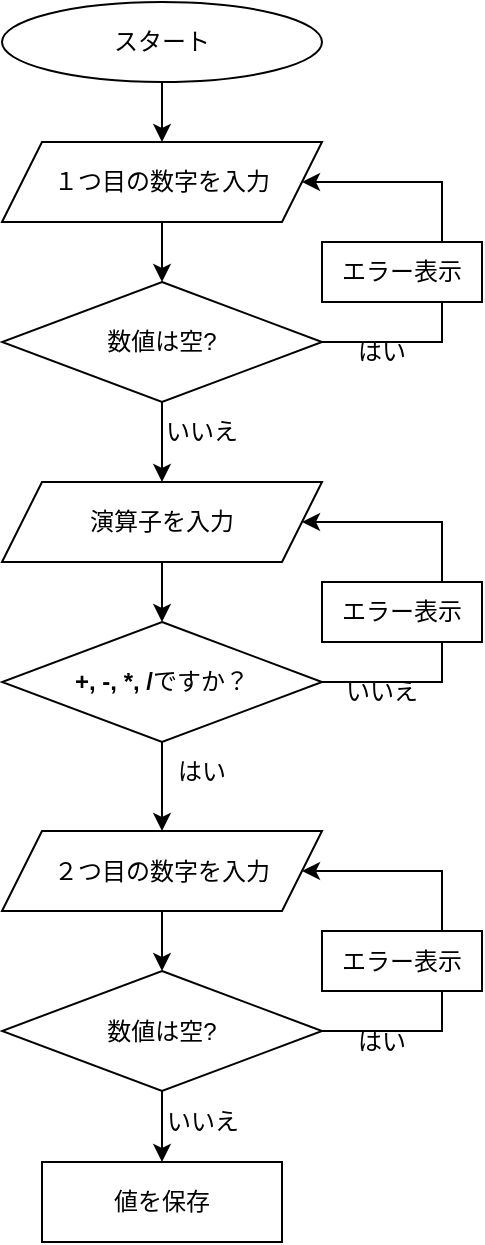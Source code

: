 <mxfile version="21.3.2" type="github">
  <diagram name="ページ1" id="Jkjfjls2foHL1uE58mPh">
    <mxGraphModel dx="989" dy="527" grid="1" gridSize="10" guides="1" tooltips="1" connect="1" arrows="1" fold="1" page="1" pageScale="1" pageWidth="827" pageHeight="1169" math="0" shadow="0">
      <root>
        <mxCell id="0" />
        <mxCell id="1" parent="0" />
        <mxCell id="jI_l2fJN64vHC3mYHo8V-3" style="edgeStyle=orthogonalEdgeStyle;rounded=0;orthogonalLoop=1;jettySize=auto;html=1;entryX=0.5;entryY=0;entryDx=0;entryDy=0;" edge="1" parent="1" source="jI_l2fJN64vHC3mYHo8V-1" target="jI_l2fJN64vHC3mYHo8V-2">
          <mxGeometry relative="1" as="geometry" />
        </mxCell>
        <mxCell id="jI_l2fJN64vHC3mYHo8V-1" value="スタート" style="ellipse;whiteSpace=wrap;html=1;" vertex="1" parent="1">
          <mxGeometry x="40" y="40" width="160" height="40" as="geometry" />
        </mxCell>
        <mxCell id="jI_l2fJN64vHC3mYHo8V-12" style="edgeStyle=orthogonalEdgeStyle;rounded=0;orthogonalLoop=1;jettySize=auto;html=1;entryX=0.5;entryY=0;entryDx=0;entryDy=0;" edge="1" parent="1" source="jI_l2fJN64vHC3mYHo8V-2" target="jI_l2fJN64vHC3mYHo8V-4">
          <mxGeometry relative="1" as="geometry" />
        </mxCell>
        <mxCell id="jI_l2fJN64vHC3mYHo8V-2" value="１つ目の数字を入力" style="shape=parallelogram;perimeter=parallelogramPerimeter;whiteSpace=wrap;html=1;fixedSize=1;" vertex="1" parent="1">
          <mxGeometry x="40" y="110" width="160" height="40" as="geometry" />
        </mxCell>
        <mxCell id="jI_l2fJN64vHC3mYHo8V-6" style="edgeStyle=orthogonalEdgeStyle;rounded=0;orthogonalLoop=1;jettySize=auto;html=1;entryX=1;entryY=0.5;entryDx=0;entryDy=0;" edge="1" parent="1" source="jI_l2fJN64vHC3mYHo8V-4" target="jI_l2fJN64vHC3mYHo8V-2">
          <mxGeometry relative="1" as="geometry">
            <Array as="points">
              <mxPoint x="260" y="210" />
              <mxPoint x="260" y="130" />
            </Array>
          </mxGeometry>
        </mxCell>
        <mxCell id="jI_l2fJN64vHC3mYHo8V-19" style="edgeStyle=orthogonalEdgeStyle;rounded=0;orthogonalLoop=1;jettySize=auto;html=1;entryX=0.5;entryY=0;entryDx=0;entryDy=0;" edge="1" parent="1" source="jI_l2fJN64vHC3mYHo8V-4" target="jI_l2fJN64vHC3mYHo8V-14">
          <mxGeometry relative="1" as="geometry" />
        </mxCell>
        <mxCell id="jI_l2fJN64vHC3mYHo8V-4" value="数値は空?" style="rhombus;whiteSpace=wrap;html=1;" vertex="1" parent="1">
          <mxGeometry x="40" y="180" width="160" height="60" as="geometry" />
        </mxCell>
        <mxCell id="jI_l2fJN64vHC3mYHo8V-7" value="はい" style="text;html=1;strokeColor=none;fillColor=none;align=center;verticalAlign=middle;whiteSpace=wrap;rounded=0;" vertex="1" parent="1">
          <mxGeometry x="200" y="200" width="60" height="30" as="geometry" />
        </mxCell>
        <mxCell id="jI_l2fJN64vHC3mYHo8V-9" value="エラー表示" style="rounded=0;whiteSpace=wrap;html=1;" vertex="1" parent="1">
          <mxGeometry x="200" y="160" width="80" height="30" as="geometry" />
        </mxCell>
        <mxCell id="jI_l2fJN64vHC3mYHo8V-13" style="edgeStyle=orthogonalEdgeStyle;rounded=0;orthogonalLoop=1;jettySize=auto;html=1;entryX=0.5;entryY=0;entryDx=0;entryDy=0;" edge="1" parent="1" source="jI_l2fJN64vHC3mYHo8V-14" target="jI_l2fJN64vHC3mYHo8V-16">
          <mxGeometry relative="1" as="geometry" />
        </mxCell>
        <mxCell id="jI_l2fJN64vHC3mYHo8V-14" value="演算子を入力" style="shape=parallelogram;perimeter=parallelogramPerimeter;whiteSpace=wrap;html=1;fixedSize=1;" vertex="1" parent="1">
          <mxGeometry x="40" y="280" width="160" height="40" as="geometry" />
        </mxCell>
        <mxCell id="jI_l2fJN64vHC3mYHo8V-15" style="edgeStyle=orthogonalEdgeStyle;rounded=0;orthogonalLoop=1;jettySize=auto;html=1;entryX=1;entryY=0.5;entryDx=0;entryDy=0;" edge="1" parent="1" source="jI_l2fJN64vHC3mYHo8V-16" target="jI_l2fJN64vHC3mYHo8V-14">
          <mxGeometry relative="1" as="geometry">
            <Array as="points">
              <mxPoint x="260" y="380" />
              <mxPoint x="260" y="300" />
            </Array>
          </mxGeometry>
        </mxCell>
        <mxCell id="jI_l2fJN64vHC3mYHo8V-28" style="edgeStyle=orthogonalEdgeStyle;rounded=0;orthogonalLoop=1;jettySize=auto;html=1;entryX=0.5;entryY=0;entryDx=0;entryDy=0;" edge="1" parent="1" source="jI_l2fJN64vHC3mYHo8V-16" target="jI_l2fJN64vHC3mYHo8V-23">
          <mxGeometry relative="1" as="geometry" />
        </mxCell>
        <mxCell id="jI_l2fJN64vHC3mYHo8V-16" value="&lt;b&gt;+, -, *, /&lt;/b&gt;ですか？" style="rhombus;whiteSpace=wrap;html=1;" vertex="1" parent="1">
          <mxGeometry x="40" y="350" width="160" height="60" as="geometry" />
        </mxCell>
        <mxCell id="jI_l2fJN64vHC3mYHo8V-17" value="はい" style="text;html=1;strokeColor=none;fillColor=none;align=center;verticalAlign=middle;whiteSpace=wrap;rounded=0;" vertex="1" parent="1">
          <mxGeometry x="110" y="410" width="60" height="30" as="geometry" />
        </mxCell>
        <mxCell id="jI_l2fJN64vHC3mYHo8V-18" value="エラー表示" style="rounded=0;whiteSpace=wrap;html=1;" vertex="1" parent="1">
          <mxGeometry x="200" y="330" width="80" height="30" as="geometry" />
        </mxCell>
        <mxCell id="jI_l2fJN64vHC3mYHo8V-20" value="いいえ" style="text;html=1;strokeColor=none;fillColor=none;align=center;verticalAlign=middle;whiteSpace=wrap;rounded=0;" vertex="1" parent="1">
          <mxGeometry x="110" y="240" width="60" height="30" as="geometry" />
        </mxCell>
        <mxCell id="jI_l2fJN64vHC3mYHo8V-21" value="いいえ" style="text;html=1;strokeColor=none;fillColor=none;align=center;verticalAlign=middle;whiteSpace=wrap;rounded=0;" vertex="1" parent="1">
          <mxGeometry x="200" y="370" width="60" height="30" as="geometry" />
        </mxCell>
        <mxCell id="jI_l2fJN64vHC3mYHo8V-22" style="edgeStyle=orthogonalEdgeStyle;rounded=0;orthogonalLoop=1;jettySize=auto;html=1;entryX=0.5;entryY=0;entryDx=0;entryDy=0;" edge="1" parent="1" source="jI_l2fJN64vHC3mYHo8V-23" target="jI_l2fJN64vHC3mYHo8V-25">
          <mxGeometry relative="1" as="geometry" />
        </mxCell>
        <mxCell id="jI_l2fJN64vHC3mYHo8V-23" value="２つ目の数字を入力" style="shape=parallelogram;perimeter=parallelogramPerimeter;whiteSpace=wrap;html=1;fixedSize=1;" vertex="1" parent="1">
          <mxGeometry x="40" y="454.5" width="160" height="40" as="geometry" />
        </mxCell>
        <mxCell id="jI_l2fJN64vHC3mYHo8V-24" style="edgeStyle=orthogonalEdgeStyle;rounded=0;orthogonalLoop=1;jettySize=auto;html=1;entryX=1;entryY=0.5;entryDx=0;entryDy=0;" edge="1" parent="1" source="jI_l2fJN64vHC3mYHo8V-25" target="jI_l2fJN64vHC3mYHo8V-23">
          <mxGeometry relative="1" as="geometry">
            <Array as="points">
              <mxPoint x="260" y="554.5" />
              <mxPoint x="260" y="474.5" />
            </Array>
          </mxGeometry>
        </mxCell>
        <mxCell id="jI_l2fJN64vHC3mYHo8V-30" style="edgeStyle=orthogonalEdgeStyle;rounded=0;orthogonalLoop=1;jettySize=auto;html=1;entryX=0.5;entryY=0;entryDx=0;entryDy=0;" edge="1" parent="1" source="jI_l2fJN64vHC3mYHo8V-25" target="jI_l2fJN64vHC3mYHo8V-29">
          <mxGeometry relative="1" as="geometry" />
        </mxCell>
        <mxCell id="jI_l2fJN64vHC3mYHo8V-25" value="数値は空?" style="rhombus;whiteSpace=wrap;html=1;" vertex="1" parent="1">
          <mxGeometry x="40" y="524.5" width="160" height="60" as="geometry" />
        </mxCell>
        <mxCell id="jI_l2fJN64vHC3mYHo8V-26" value="はい" style="text;html=1;strokeColor=none;fillColor=none;align=center;verticalAlign=middle;whiteSpace=wrap;rounded=0;" vertex="1" parent="1">
          <mxGeometry x="200" y="544.5" width="60" height="30" as="geometry" />
        </mxCell>
        <mxCell id="jI_l2fJN64vHC3mYHo8V-27" value="エラー表示" style="rounded=0;whiteSpace=wrap;html=1;" vertex="1" parent="1">
          <mxGeometry x="200" y="504.5" width="80" height="30" as="geometry" />
        </mxCell>
        <mxCell id="jI_l2fJN64vHC3mYHo8V-29" value="値を保存" style="rounded=0;whiteSpace=wrap;html=1;" vertex="1" parent="1">
          <mxGeometry x="60" y="620" width="120" height="40" as="geometry" />
        </mxCell>
        <mxCell id="jI_l2fJN64vHC3mYHo8V-31" value="いいえ" style="text;html=1;align=center;verticalAlign=middle;resizable=0;points=[];autosize=1;strokeColor=none;fillColor=none;" vertex="1" parent="1">
          <mxGeometry x="110" y="585" width="60" height="30" as="geometry" />
        </mxCell>
      </root>
    </mxGraphModel>
  </diagram>
</mxfile>

